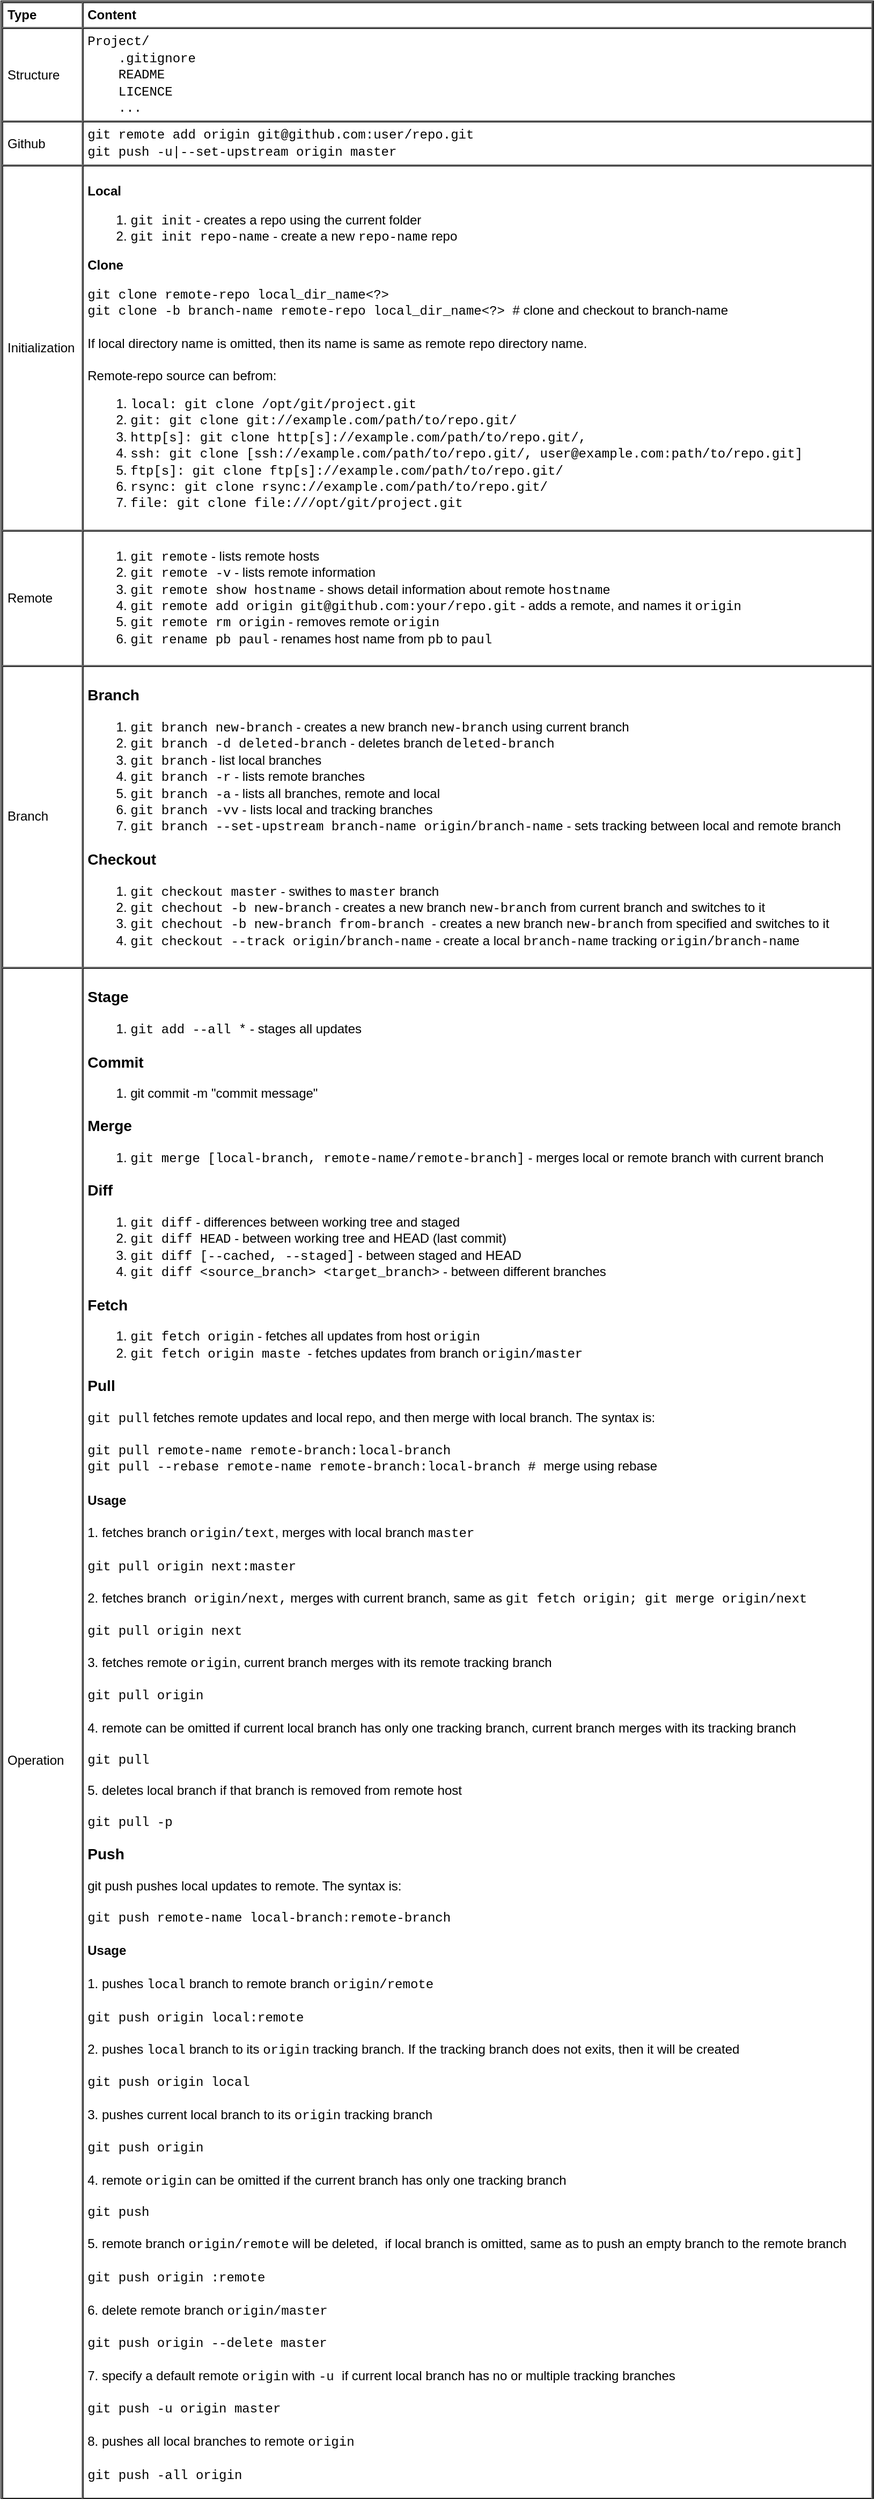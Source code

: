 <mxfile version="13.1.3">
    <diagram id="6hGFLwfOUW9BJ-s0fimq" name="git">
        <mxGraphModel dx="526" dy="480" grid="1" gridSize="10" guides="1" tooltips="1" connect="1" arrows="1" fold="1" page="1" pageScale="1" pageWidth="827" pageHeight="1169" math="0" shadow="0">
            <root>
                <mxCell id="0"/>
                <mxCell id="1" parent="0"/>
                <mxCell id="2" value="&lt;table cellpadding=&quot;4&quot; cellspacing=&quot;0&quot; border=&quot;1&quot; style=&quot;font-size: 12px ; width: 100% ; height: 100%&quot;&gt;&lt;tbody style=&quot;font-size: 12px&quot;&gt;&lt;tr style=&quot;font-size: 12px&quot;&gt;&lt;th style=&quot;font-size: 12px&quot;&gt;Type&lt;/th&gt;&lt;th style=&quot;font-size: 12px&quot;&gt;Content&lt;/th&gt;&lt;/tr&gt;&lt;tr style=&quot;font-size: 12px&quot;&gt;&lt;td style=&quot;font-size: 12px&quot;&gt;Structure&lt;/td&gt;&lt;td style=&quot;font-size: 12px&quot;&gt;&lt;font face=&quot;Courier New&quot; style=&quot;font-size: 12px&quot;&gt;Project/&lt;br&gt;&amp;nbsp; &amp;nbsp; .gitignore&lt;br style=&quot;font-size: 12px&quot;&gt;&amp;nbsp; &amp;nbsp; README&lt;br style=&quot;font-size: 12px&quot;&gt;&amp;nbsp; &amp;nbsp; LICENCE&lt;br style=&quot;font-size: 12px&quot;&gt;&amp;nbsp; &amp;nbsp; ...&lt;/font&gt;&lt;/td&gt;&lt;/tr&gt;&lt;tr style=&quot;font-size: 12px&quot;&gt;&lt;td style=&quot;font-size: 12px&quot;&gt;Github&lt;/td&gt;&lt;td style=&quot;font-size: 12px&quot;&gt;&lt;font face=&quot;Courier New&quot; style=&quot;font-size: 12px&quot;&gt;git remote add origin git@github.com:user/repo.git&lt;br style=&quot;font-size: 12px&quot;&gt;git push -u|--set-upstream origin master&lt;/font&gt;&lt;/td&gt;&lt;/tr&gt;&lt;tr style=&quot;font-size: 12px&quot;&gt;&lt;td style=&quot;font-size: 12px&quot;&gt;Initialization&lt;/td&gt;&lt;td style=&quot;font-size: 12px&quot;&gt;&lt;h3 style=&quot;font-size: 12px&quot;&gt;Local&lt;/h3&gt;&lt;ol style=&quot;font-size: 12px&quot;&gt;&lt;li style=&quot;font-size: 12px&quot;&gt;&lt;font face=&quot;Courier New&quot; style=&quot;font-size: 12px&quot;&gt;git init&lt;/font&gt; - creates a repo using the current folder&lt;/li&gt;&lt;li style=&quot;font-size: 12px&quot;&gt;&lt;font face=&quot;Courier New&quot; style=&quot;font-size: 12px&quot;&gt;git init repo-name&lt;/font&gt; - create a new &lt;font face=&quot;Courier New&quot;&gt;repo-name&lt;/font&gt; repo&lt;/li&gt;&lt;/ol&gt;&lt;h3 style=&quot;font-size: 12px&quot;&gt;Clone&lt;/h3&gt;&lt;div style=&quot;font-size: 12px&quot;&gt;&lt;font face=&quot;Courier New&quot; style=&quot;font-size: 12px&quot;&gt;git clone remote-repo local_dir_name&amp;lt;?&amp;gt;&lt;br style=&quot;font-size: 12px&quot;&gt;&lt;/font&gt;&lt;/div&gt;&lt;div style=&quot;font-size: 12px&quot;&gt;&lt;span style=&quot;font-family: &amp;#34;courier new&amp;#34;&quot;&gt;git clone -b branch-name remote-repo local_dir_name&amp;lt;?&amp;gt; &lt;/span&gt;# clone and checkout to branch-name&lt;br&gt;&lt;/div&gt;&lt;div style=&quot;font-size: 12px&quot;&gt;&lt;font face=&quot;Courier New&quot; style=&quot;font-size: 12px&quot;&gt;&lt;br&gt;&lt;/font&gt;&lt;/div&gt;&lt;div style=&quot;font-size: 12px&quot;&gt;&lt;font style=&quot;font-size: 12px&quot;&gt;If local directory name is omitted, then its name is same as remote repo directory name.&lt;/font&gt;&lt;/div&gt;&lt;div style=&quot;font-size: 12px&quot;&gt;&lt;font face=&quot;Courier New&quot; style=&quot;font-size: 12px&quot;&gt;&lt;br style=&quot;font-size: 12px&quot;&gt;&lt;/font&gt;&lt;/div&gt;&lt;div style=&quot;font-size: 12px&quot;&gt;Remote-repo source can befrom:&lt;/div&gt;&lt;div style=&quot;font-size: 12px&quot;&gt;&lt;ol style=&quot;font-size: 12px&quot;&gt;&lt;li style=&quot;font-size: 12px&quot;&gt;&lt;font face=&quot;Courier New&quot; style=&quot;font-size: 12px&quot;&gt;local: git clone /opt/git/project.git&lt;/font&gt;&lt;/li&gt;&lt;li style=&quot;font-size: 12px&quot;&gt;&lt;font face=&quot;Courier New&quot; style=&quot;font-size: 12px&quot;&gt;git: git clone git://example.com/path/to/repo.git/&lt;/font&gt;&lt;/li&gt;&lt;li style=&quot;font-size: 12px&quot;&gt;&lt;font face=&quot;Courier New&quot; style=&quot;font-size: 12px&quot;&gt;http[s]: git clone http[s]://example.com/path/to/repo.git/,&amp;nbsp;&lt;/font&gt;&lt;/li&gt;&lt;li style=&quot;font-size: 12px&quot;&gt;&lt;font face=&quot;Courier New&quot; style=&quot;font-size: 12px&quot;&gt;ssh: git clone [ssh://example.com/path/to/repo.git/,&amp;nbsp;user@example.com:path/to/repo.git]&lt;/font&gt;&lt;/li&gt;&lt;li style=&quot;font-size: 12px&quot;&gt;&lt;span style=&quot;font-family: &amp;#34;courier new&amp;#34; ; font-size: 12px&quot;&gt;ftp[s]: git clone ftp[s]://example.com/path/to/repo.git/&lt;/span&gt;&lt;br style=&quot;font-size: 12px&quot;&gt;&lt;/li&gt;&lt;li style=&quot;font-size: 12px&quot;&gt;&lt;font face=&quot;Courier New&quot; style=&quot;font-size: 12px&quot;&gt;rsync: git clone rsync://example.com/path/to/repo.git/&lt;/font&gt;&lt;/li&gt;&lt;li style=&quot;font-size: 12px&quot;&gt;&lt;font face=&quot;Courier New&quot; style=&quot;font-size: 12px&quot;&gt;file: git clone file:///opt/git/project.git&lt;/font&gt;&lt;/li&gt;&lt;/ol&gt;&lt;/div&gt;&lt;/td&gt;&lt;/tr&gt;&lt;tr&gt;&lt;td&gt;Remote&lt;br&gt;&lt;/td&gt;&lt;td&gt;&lt;ol&gt;&lt;li&gt;&lt;font face=&quot;Courier New&quot;&gt;git remote&lt;/font&gt;&amp;nbsp;- lists remote hosts&lt;/li&gt;&lt;li&gt;&lt;font face=&quot;Courier New&quot;&gt;git remote -v&lt;/font&gt;&amp;nbsp;- lists remote information&lt;/li&gt;&lt;li&gt;&lt;font face=&quot;Courier New&quot;&gt;git remote show hostname&lt;/font&gt;&amp;nbsp;- shows detail information about remote&amp;nbsp;&lt;font face=&quot;Courier New&quot;&gt;hostname&lt;/font&gt;&lt;/li&gt;&lt;li&gt;&lt;font face=&quot;Courier New&quot;&gt;git remote add origin git@github.com:your/repo.git&lt;/font&gt;&amp;nbsp;- adds a remote, and names it&amp;nbsp;&lt;font face=&quot;Courier New&quot;&gt;origin&lt;/font&gt;&lt;/li&gt;&lt;li&gt;&lt;font face=&quot;Courier New&quot;&gt;git remote rm origin&lt;/font&gt;&amp;nbsp;- removes remote&amp;nbsp;&lt;font face=&quot;Courier New&quot;&gt;origin&lt;/font&gt;&lt;/li&gt;&lt;li&gt;&lt;font face=&quot;Courier New&quot;&gt;git rename pb paul&lt;/font&gt;&amp;nbsp;- renames host name from &lt;font face=&quot;Courier New&quot;&gt;pb&lt;/font&gt; to &lt;font face=&quot;Courier New&quot;&gt;paul&lt;/font&gt;&lt;/li&gt;&lt;/ol&gt;&lt;/td&gt;&lt;/tr&gt;&lt;tr style=&quot;font-size: 12px&quot;&gt;&lt;td style=&quot;font-size: 12px&quot;&gt;&lt;span&gt;Branch&lt;/span&gt;&lt;br&gt;&lt;/td&gt;&lt;td&gt;&lt;h3&gt;Branch&lt;/h3&gt;&lt;ol&gt;&lt;li style=&quot;font-size: 12px&quot;&gt;&lt;span style=&quot;font-family: &amp;#34;courier new&amp;#34; ; font-size: 12px&quot;&gt;git branch new-branch&lt;/span&gt;&lt;span style=&quot;font-size: 12px&quot;&gt; - creates a new branch &lt;/span&gt;&lt;span style=&quot;font-family: &amp;#34;courier new&amp;#34; ; font-size: 12px&quot;&gt;new-branch&lt;/span&gt;&lt;span style=&quot;font-size: 12px&quot;&gt; using current branch&lt;/span&gt;&lt;br style=&quot;font-size: 12px&quot;&gt;&lt;/li&gt;&lt;li style=&quot;font-size: 12px&quot;&gt;&lt;font face=&quot;Courier New&quot; style=&quot;font-size: 12px&quot;&gt;git branch -d deleted-branch&lt;/font&gt; - deletes branch &lt;font face=&quot;Courier New&quot; style=&quot;font-size: 12px&quot;&gt;deleted-branch&lt;/font&gt;&lt;/li&gt;&lt;li style=&quot;font-size: 12px&quot;&gt;&lt;font face=&quot;Courier New&quot; style=&quot;font-size: 12px&quot;&gt;git branch&lt;/font&gt; - list local branches&lt;/li&gt;&lt;li style=&quot;font-size: 12px&quot;&gt;&lt;span style=&quot;font-family: &amp;#34;courier new&amp;#34; ; font-size: 12px&quot;&gt;git branch -r&lt;/span&gt;&lt;span style=&quot;font-size: 12px&quot;&gt; - lists remote branches&lt;/span&gt;&lt;br style=&quot;font-size: 12px&quot;&gt;&lt;/li&gt;&lt;li style=&quot;font-size: 12px&quot;&gt;&lt;font face=&quot;Courier New&quot; style=&quot;font-size: 12px&quot;&gt;git branch -a&lt;/font&gt; - lists all branches, remote and local&lt;/li&gt;&lt;li&gt;&lt;font face=&quot;Courier New&quot;&gt;git branch -vv&lt;/font&gt;&amp;nbsp;- lists local and tracking branches&lt;/li&gt;&lt;li style=&quot;font-size: 12px&quot;&gt;&lt;font face=&quot;Courier New&quot;&gt;git branch --set-upstream branch-name origin/branch-name&lt;/font&gt;&lt;span&gt; - sets tracking between local and remote branch&lt;/span&gt;&lt;br&gt;&lt;/li&gt;&lt;/ol&gt;&lt;h3&gt;Checkout&lt;/h3&gt;&lt;div&gt;&lt;ol&gt;&lt;li&gt;&lt;font face=&quot;Courier New&quot;&gt;git checkout master&lt;/font&gt;&amp;nbsp;- swithes to&amp;nbsp;&lt;font face=&quot;Courier New&quot;&gt;master&lt;/font&gt;&amp;nbsp;branch&lt;/li&gt;&lt;li&gt;&lt;span style=&quot;font-family: &amp;#34;courier new&amp;#34;&quot;&gt;git chechout -b new-branch&lt;/span&gt;&amp;nbsp;- creates a new branch&amp;nbsp;&lt;font face=&quot;Courier New&quot;&gt;new-branch&lt;/font&gt;&amp;nbsp;from current branch&amp;nbsp;and switches to it&lt;br&gt;&lt;/li&gt;&lt;li&gt;&lt;span style=&quot;font-family: &amp;#34;courier new&amp;#34;&quot;&gt;git chechout -b new-branch from-branch&amp;nbsp;&lt;/span&gt;- creates a new branch&amp;nbsp;&lt;font face=&quot;Courier New&quot;&gt;new-branc&lt;/font&gt;h from specified and switches to it&lt;/li&gt;&lt;li&gt;&lt;font face=&quot;Courier New&quot;&gt;git checkout --track origin/branch-name&lt;/font&gt;&lt;span&gt;&amp;nbsp;- create a local&amp;nbsp;&lt;/span&gt;&lt;font face=&quot;Courier New&quot;&gt;branch-name&lt;/font&gt;&lt;span&gt;&amp;nbsp;tracking&amp;nbsp;&lt;/span&gt;&lt;font face=&quot;Courier New&quot;&gt;origin/branch-name&lt;/font&gt;&lt;/li&gt;&lt;/ol&gt;&lt;/div&gt;&lt;/td&gt;&lt;/tr&gt;&lt;tr&gt;&lt;td&gt;Operation&lt;/td&gt;&lt;td&gt;&lt;h3&gt;Stage&lt;/h3&gt;&lt;div&gt;&lt;ol&gt;&lt;li&gt;&lt;font face=&quot;Courier New&quot;&gt;git add --all *&lt;/font&gt;&amp;nbsp;- stages all updates&lt;/li&gt;&lt;/ol&gt;&lt;/div&gt;&lt;h3&gt;Commit&lt;/h3&gt;&lt;div&gt;&lt;ol&gt;&lt;li&gt;git commit -m &quot;commit message&quot;&lt;/li&gt;&lt;/ol&gt;&lt;/div&gt;&lt;h3&gt;Merge&lt;/h3&gt;&lt;ol&gt;&lt;li&gt;&lt;font face=&quot;Courier New&quot;&gt;git merge [local-branch, remote-name/remote-branch]&lt;/font&gt;&amp;nbsp;- merges&amp;nbsp;local or remote branch with current branch&lt;/li&gt;&lt;/ol&gt;&lt;h3&gt;Diff&lt;/h3&gt;&lt;div&gt;&lt;ol&gt;&lt;li&gt;&lt;font face=&quot;Courier New&quot;&gt;git diff&lt;/font&gt;&amp;nbsp;- differences between working tree and staged&lt;/li&gt;&lt;li&gt;&lt;font face=&quot;Courier New&quot;&gt;git diff HEAD&lt;/font&gt;&amp;nbsp;- between working tree and HEAD&amp;nbsp;(last commit)&lt;/li&gt;&lt;li&gt;&lt;font face=&quot;Courier New&quot;&gt;git diff [--cached, --staged]&lt;/font&gt;&amp;nbsp;- between staged and HEAD&lt;/li&gt;&lt;li&gt;&lt;font face=&quot;Courier New&quot;&gt;git diff &amp;lt;source_branch&amp;gt; &amp;lt;target_branch&amp;gt;&lt;/font&gt;&amp;nbsp;- between different branches&lt;/li&gt;&lt;/ol&gt;&lt;h3&gt;Fetch&lt;/h3&gt;&lt;/div&gt;&lt;div&gt;&lt;ol&gt;&lt;li&gt;&lt;font face=&quot;Courier New&quot;&gt;git fetch origin&lt;/font&gt; - fetches all updates from host &lt;font face=&quot;Courier New&quot;&gt;origin&lt;/font&gt;&lt;/li&gt;&lt;li&gt;&lt;font face=&quot;Courier New&quot;&gt;git fetch origin maste&lt;/font&gt;&amp;nbsp; - fetches updates from branch&amp;nbsp;&lt;font face=&quot;Courier New&quot;&gt;origin/master&lt;/font&gt;&lt;/li&gt;&lt;/ol&gt;&lt;h3&gt;Pull&lt;/h3&gt;&lt;/div&gt;&lt;div&gt;&lt;font face=&quot;Courier New&quot;&gt;git pull&lt;/font&gt; fetches remote updates and local repo, and then merge with local branch. The syntax is:&lt;/div&gt;&lt;div&gt;&lt;br&gt;&lt;/div&gt;&lt;div&gt;&lt;font face=&quot;Courier New&quot;&gt;git pull remote-name remote-branch:local-branch&lt;/font&gt;&lt;br&gt;&lt;/div&gt;&lt;div&gt;&lt;font face=&quot;Courier New&quot;&gt;git pull --rebase remote-name remote-branch:local-branch # &lt;/font&gt;merge using rebase&lt;/div&gt;&lt;h4&gt;Usage&lt;/h4&gt;&lt;div&gt;&lt;span&gt;1. fetches branch&amp;nbsp;&lt;/span&gt;&lt;font face=&quot;Courier New&quot;&gt;origin/text&lt;/font&gt;&lt;span&gt;, merges with local branch &lt;/span&gt;&lt;font face=&quot;Courier New&quot;&gt;master&lt;/font&gt;&lt;br&gt;&lt;/div&gt;&lt;div&gt;&lt;font face=&quot;Courier New&quot;&gt;&lt;br&gt;&lt;/font&gt;&lt;/div&gt;&lt;div&gt;&lt;font face=&quot;Courier New&quot;&gt;git pull origin next:master&lt;/font&gt;&lt;/div&gt;&lt;div&gt;&lt;br&gt;&lt;/div&gt;&lt;div&gt;2. fetches branch&lt;font face=&quot;Courier New&quot;&gt; origin/next,&lt;/font&gt;&amp;nbsp;merges with current branch,&lt;span&gt;&amp;nbsp;same as&amp;nbsp;&lt;/span&gt;&lt;span&gt;&lt;font face=&quot;Courier New&quot;&gt;git fetch origin; git merge origin/next&lt;/font&gt;&lt;/span&gt;&lt;/div&gt;&lt;div&gt;&lt;font face=&quot;Courier New&quot;&gt;&lt;br&gt;&lt;/font&gt;&lt;/div&gt;&lt;div&gt;&lt;font face=&quot;Courier New&quot;&gt;git pull origin next&lt;/font&gt;&lt;/div&gt;&lt;div&gt;&lt;span&gt;&lt;br&gt;&lt;/span&gt;&lt;/div&gt;&lt;div&gt;3.&amp;nbsp;fetches remote&amp;nbsp;&lt;font face=&quot;Courier New&quot;&gt;origin&lt;/font&gt;, current branch merges with its remote tracking branch&lt;/div&gt;&lt;div&gt;&lt;br&gt;&lt;/div&gt;&lt;div&gt;&lt;font face=&quot;Courier New&quot;&gt;git pull origin&lt;/font&gt;&lt;/div&gt;&lt;div&gt;&lt;font face=&quot;Courier New&quot;&gt;&lt;br&gt;&lt;/font&gt;&lt;/div&gt;&lt;div&gt;4. remote can be omitted if current local branch has only one tracking branch, current branch merges with its tracking branch&lt;br&gt;&lt;/div&gt;&lt;div&gt;&lt;br&gt;&lt;/div&gt;&lt;div&gt;&lt;font face=&quot;Courier New&quot;&gt;git pull&lt;/font&gt;&lt;/div&gt;&lt;div&gt;&lt;br&gt;&lt;/div&gt;&lt;div&gt;5.&amp;nbsp;&lt;span&gt;deletes local branch if that branch is removed from remote host&lt;/span&gt;&lt;/div&gt;&lt;div&gt;&lt;span&gt;&lt;br&gt;&lt;/span&gt;&lt;/div&gt;&lt;div&gt;&lt;font face=&quot;Courier New&quot;&gt;git pull -p&lt;/font&gt;&lt;/div&gt;&lt;h3&gt;Push&lt;/h3&gt;&lt;div&gt;git push pushes local updates to remote. The syntax is:&lt;/div&gt;&lt;div&gt;&lt;br&gt;&lt;/div&gt;&lt;div&gt;&lt;font face=&quot;Courier New&quot;&gt;git push remote-name local-branch:remote-branch&lt;/font&gt;&lt;br&gt;&lt;/div&gt;&lt;h4&gt;Usage&lt;/h4&gt;&lt;div&gt;1.&amp;nbsp;&lt;span&gt;pushes &lt;font face=&quot;Courier New&quot;&gt;local&lt;/font&gt; branch to remote branch &lt;font face=&quot;Courier New&quot;&gt;origin/remote&lt;/font&gt;&lt;/span&gt;&lt;/div&gt;&lt;div&gt;&lt;span&gt;&lt;font face=&quot;Courier New&quot;&gt;&lt;br&gt;&lt;/font&gt;&lt;/span&gt;&lt;/div&gt;&lt;div&gt;&lt;font face=&quot;Courier New&quot;&gt;git push origin local:remote&lt;/font&gt;&lt;/div&gt;&lt;div&gt;&lt;font face=&quot;Courier New&quot;&gt;&lt;br&gt;&lt;/font&gt;&lt;/div&gt;&lt;div&gt;2.&amp;nbsp;pushes &lt;font face=&quot;Courier New&quot;&gt;local&lt;/font&gt; branch to its &lt;font face=&quot;Courier New&quot;&gt;origin&lt;/font&gt; tracking branch. If the tracking branch does not exits, then it will be created&lt;/div&gt;&lt;div&gt;&lt;br&gt;&lt;/div&gt;&lt;div&gt;&lt;font face=&quot;Courier New&quot;&gt;git push origin local&lt;/font&gt;&lt;/div&gt;&lt;div&gt;&lt;font face=&quot;Courier New&quot;&gt;&lt;br&gt;&lt;/font&gt;&lt;/div&gt;&lt;div&gt;3.&amp;nbsp;&lt;span&gt;pushes current local branch to its &lt;font face=&quot;Courier New&quot;&gt;origin&lt;/font&gt; tracking branch&lt;/span&gt;&lt;/div&gt;&lt;div&gt;&lt;span&gt;&lt;br&gt;&lt;/span&gt;&lt;/div&gt;&lt;div&gt;&lt;font face=&quot;Courier New&quot;&gt;git push origin&lt;/font&gt;&lt;/div&gt;&lt;div&gt;&lt;font face=&quot;Courier New&quot;&gt;&lt;br&gt;&lt;/font&gt;&lt;/div&gt;&lt;div&gt;4. remote &lt;font face=&quot;Courier New&quot;&gt;origin&lt;/font&gt; can be omitted&amp;nbsp;&lt;span&gt;if the current branch has only one tracking branch&lt;/span&gt;&lt;/div&gt;&lt;div&gt;&lt;span&gt;&lt;br&gt;&lt;/span&gt;&lt;/div&gt;&lt;div&gt;&lt;font face=&quot;Courier New&quot;&gt;git push&lt;/font&gt;&lt;/div&gt;&lt;div&gt;&lt;br&gt;&lt;/div&gt;&lt;div&gt;5. remote branch &lt;font face=&quot;Courier New&quot;&gt;origin/remote&lt;/font&gt; will be deleted,&amp;nbsp;&lt;span&gt;&amp;nbsp;if local branch is omitted, same as to push an empty branch to the remote branch&lt;/span&gt;&lt;/div&gt;&lt;div&gt;&lt;font face=&quot;Courier New&quot;&gt;&lt;br&gt;&lt;/font&gt;&lt;/div&gt;&lt;div&gt;&lt;font face=&quot;Courier New&quot;&gt;git push origin :remote&lt;/font&gt;&lt;/div&gt;&lt;div&gt;&lt;font face=&quot;Courier New&quot;&gt;&lt;br&gt;&lt;/font&gt;&lt;/div&gt;&lt;div&gt;6.&amp;nbsp;&lt;span&gt;delete remote branch &lt;font face=&quot;Courier New&quot;&gt;origin/master&lt;/font&gt;&lt;/span&gt;&lt;/div&gt;&lt;div&gt;&lt;span&gt;&lt;font face=&quot;Courier New&quot;&gt;&lt;br&gt;&lt;/font&gt;&lt;/span&gt;&lt;/div&gt;&lt;div&gt;&lt;font face=&quot;Courier New&quot;&gt;git push origin --delete master&lt;br&gt;&lt;/font&gt;&lt;/div&gt;&lt;div&gt;&lt;font face=&quot;Courier New&quot;&gt;&lt;br&gt;&lt;/font&gt;&lt;/div&gt;&lt;div&gt;7.&amp;nbsp;&lt;span&gt;specify a default remote &lt;font face=&quot;Courier New&quot;&gt;origin&lt;/font&gt; with &lt;font face=&quot;Courier New&quot;&gt;-u&amp;nbsp;&lt;/font&gt;&lt;/span&gt;&lt;span&gt;if current local branch has no or multiple tracking branches&lt;/span&gt;&lt;/div&gt;&lt;div&gt;&lt;span&gt;&lt;br&gt;&lt;/span&gt;&lt;/div&gt;&lt;div&gt;&lt;font face=&quot;Courier New&quot;&gt;git push -u origin master&lt;/font&gt;&lt;/div&gt;&lt;div&gt;&lt;font face=&quot;Courier New&quot;&gt;&lt;br&gt;&lt;/font&gt;&lt;/div&gt;&lt;div&gt;8.&amp;nbsp;&lt;span&gt;pushes all local branches to remote &lt;font face=&quot;Courier New&quot;&gt;origin&lt;/font&gt;&lt;/span&gt;&lt;/div&gt;&lt;div&gt;&lt;font face=&quot;Courier New&quot;&gt;&lt;br&gt;&lt;/font&gt;&lt;/div&gt;&lt;div&gt;&lt;font face=&quot;Courier New&quot;&gt;git push -all origin&lt;/font&gt;&lt;/div&gt;&lt;div&gt;&lt;br&gt;&lt;/div&gt;&lt;div&gt;9.&amp;nbsp;&lt;span&gt;push tags to remote with&amp;nbsp;&lt;/span&gt;&lt;span&gt;&amp;nbsp;&lt;/span&gt;&lt;span&gt;&lt;font face=&quot;Courier New&quot;&gt;--tags&lt;/font&gt;&lt;/span&gt;&lt;/div&gt;&lt;div&gt;&lt;span&gt;&lt;font face=&quot;Courier New&quot;&gt;&lt;br&gt;&lt;/font&gt;&lt;/span&gt;&lt;/div&gt;&lt;div&gt;&lt;font face=&quot;Courier New&quot;&gt;git push origin --tags&lt;/font&gt;&lt;br&gt;&lt;/div&gt;&lt;/td&gt;&lt;/tr&gt;&lt;/tbody&gt;&lt;/table&gt; " style="verticalAlign=top;align=left;overflow=fill;fontSize=12;fontFamily=Helvetica;html=1" parent="1" vertex="1">
                    <mxGeometry x="7" y="5" width="813" height="2325" as="geometry"/>
                </mxCell>
            </root>
        </mxGraphModel>
    </diagram>
</mxfile>